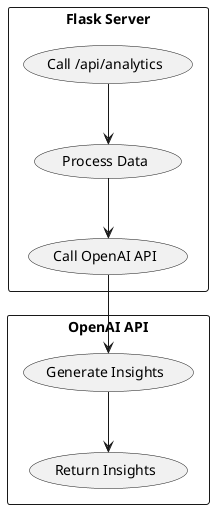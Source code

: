 @startuml
rectangle "Flask Server" {
    (Call /api/analytics) --> (Process Data)
    (Process Data) --> (Call OpenAI API)
}

rectangle "OpenAI API" {
    (Call OpenAI API) --> (Generate Insights)
    (Generate Insights) --> (Return Insights)
}

@enduml
